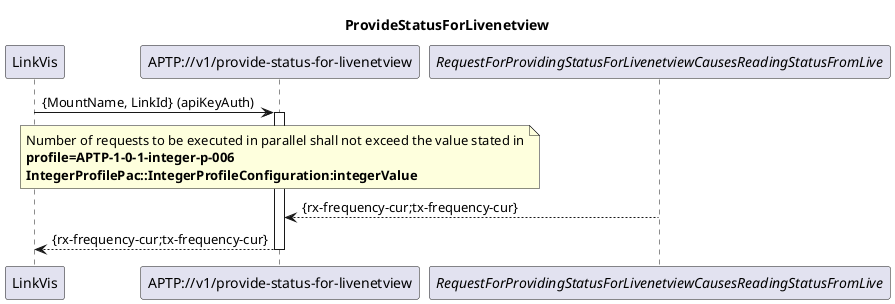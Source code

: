 @startuml ProvideStatusForLivenetview
skinparam responseMessageBelowArrow true

title
ProvideStatusForLivenetview
end title

participant "LinkVis" as LinkVis
participant "APTP://v1/provide-status-for-livenetview" as APTP_Status
participant "<i>RequestForProvidingStatusForLivenetviewCausesReadingStatusFromLive</i>" as ReadingStatusLive


LinkVis -> APTP_Status: {MountName, LinkId} (apiKeyAuth)

note over APTP_Status
Number of requests to be executed in parallel shall not exceed the value stated in
<b>profile=APTP-1-0-1-integer-p-006</b>
<b>IntegerProfilePac::IntegerProfileConfiguration:integerValue</b>
end note

activate APTP_Status

ReadingStatusLive --> APTP_Status: {rx-frequency-cur;tx-frequency-cur}

APTP_Status --> LinkVis: {rx-frequency-cur;tx-frequency-cur}

deactivate APTP_Status

@enduml